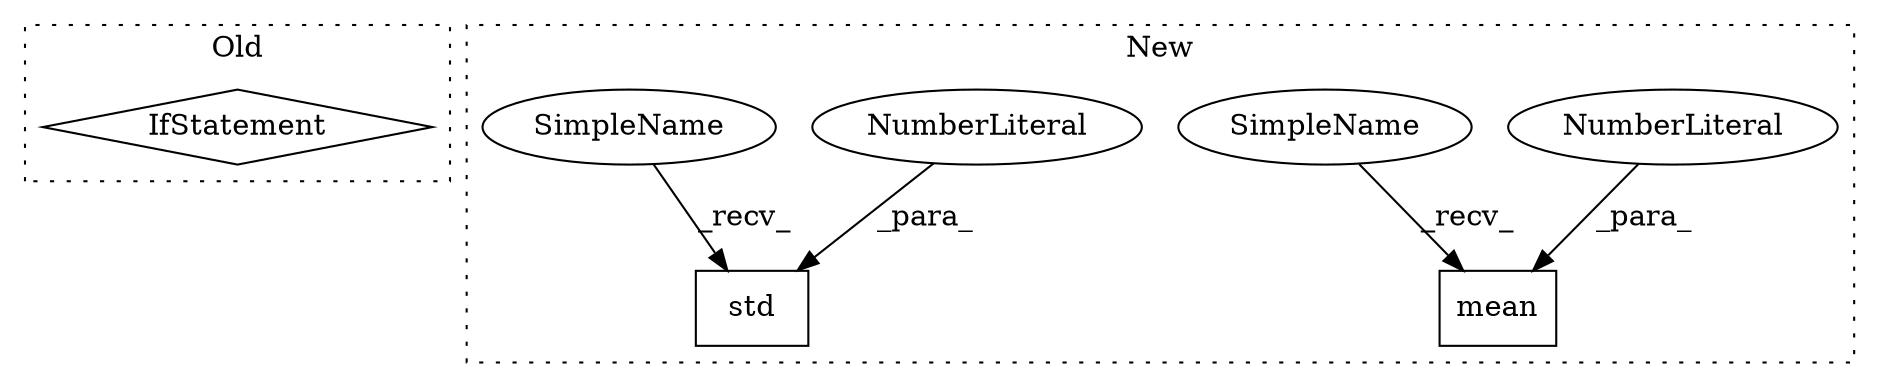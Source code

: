 digraph G {
subgraph cluster0 {
1 [label="IfStatement" a="25" s="6098,6124" l="4,2" shape="diamond"];
label = "Old";
style="dotted";
}
subgraph cluster1 {
2 [label="std" a="32" s="5642,5655" l="4,1" shape="box"];
3 [label="mean" a="32" s="5583,5597" l="5,1" shape="box"];
4 [label="NumberLiteral" a="34" s="5649" l="1" shape="ellipse"];
5 [label="NumberLiteral" a="34" s="5591" l="1" shape="ellipse"];
6 [label="SimpleName" a="42" s="5577" l="5" shape="ellipse"];
7 [label="SimpleName" a="42" s="5636" l="5" shape="ellipse"];
label = "New";
style="dotted";
}
4 -> 2 [label="_para_"];
5 -> 3 [label="_para_"];
6 -> 3 [label="_recv_"];
7 -> 2 [label="_recv_"];
}